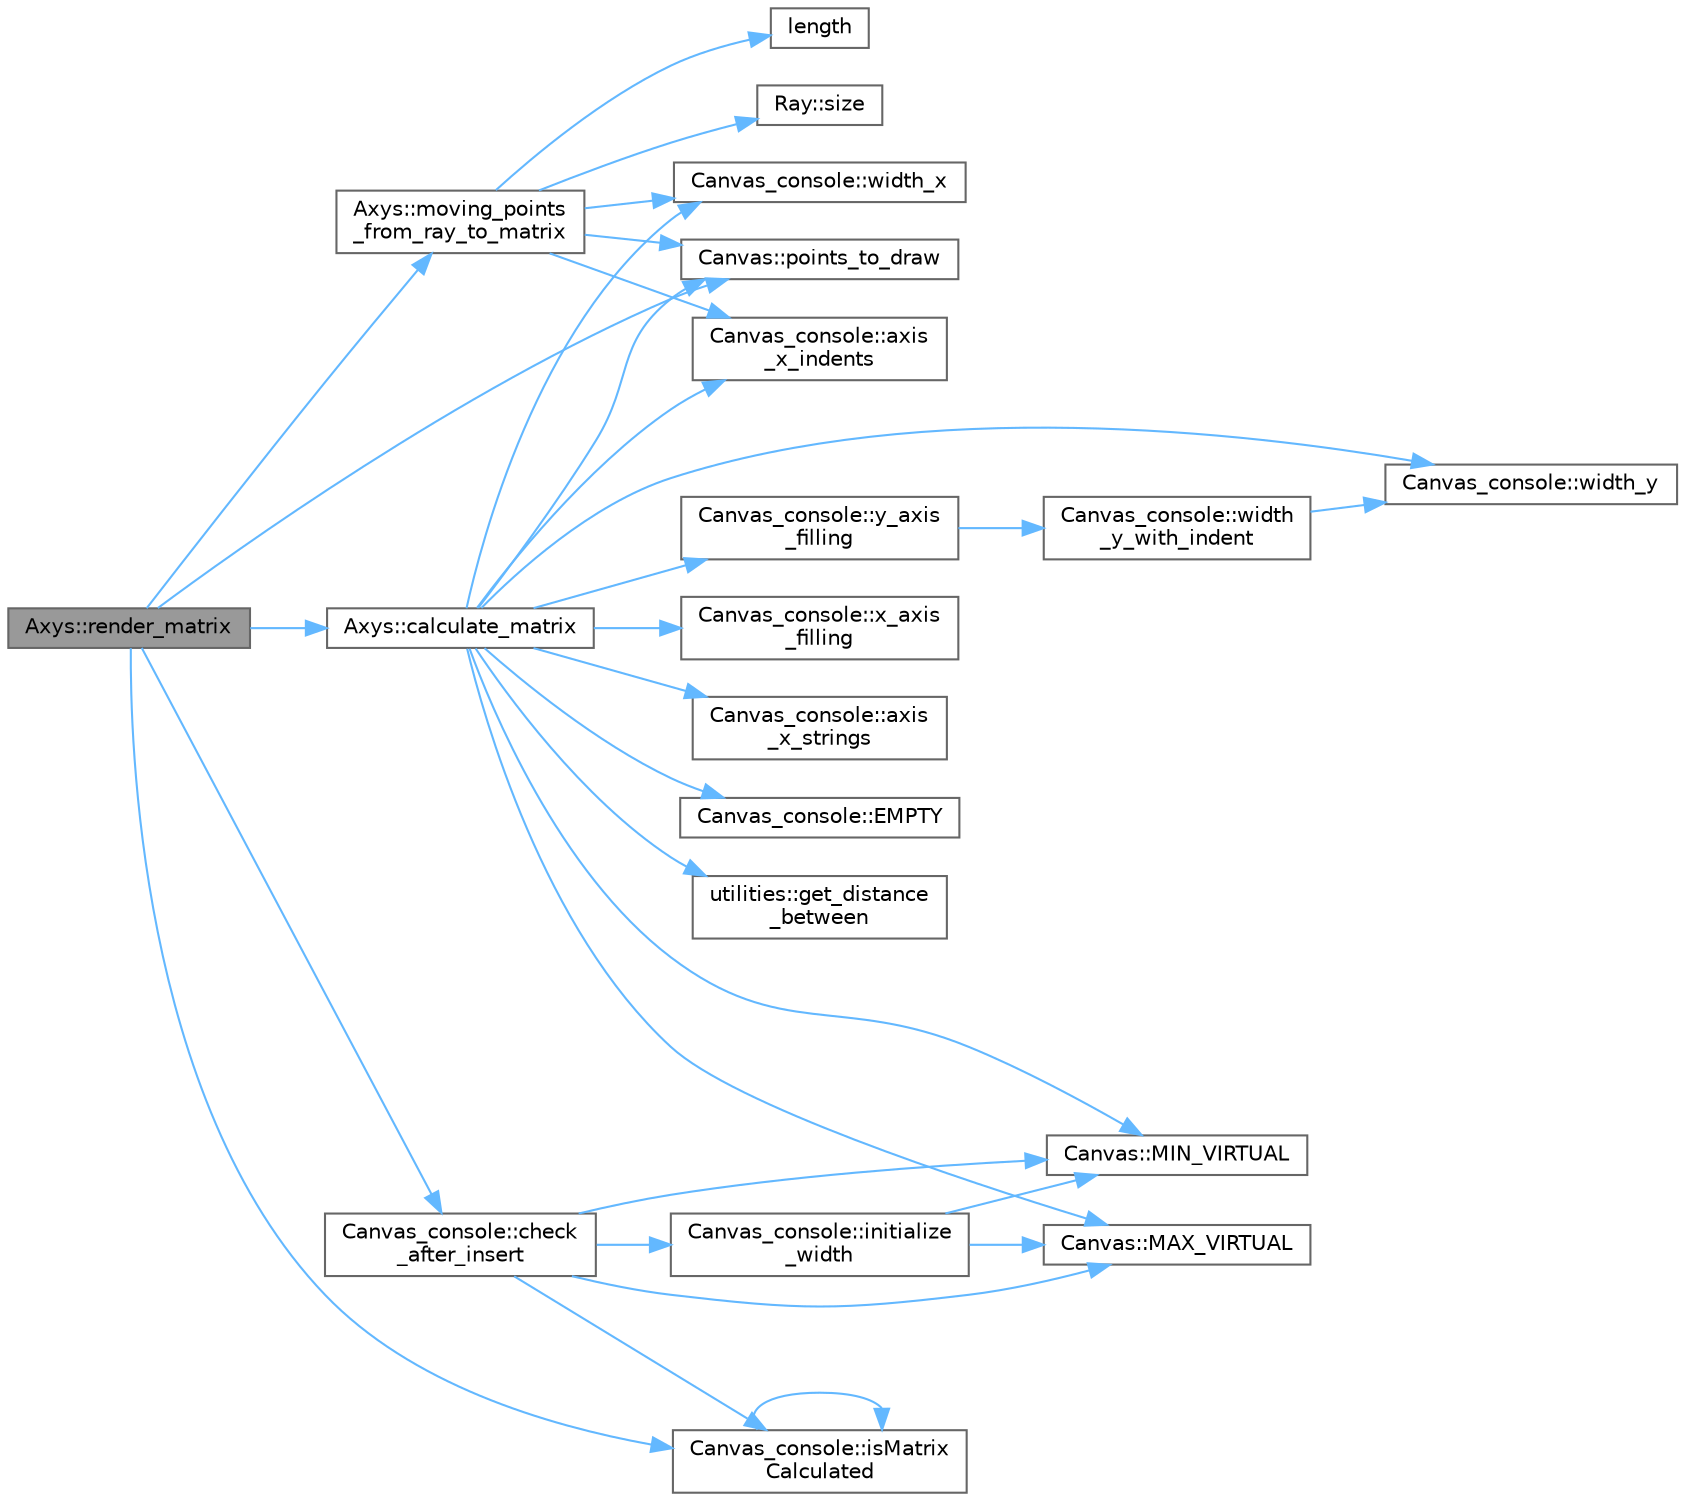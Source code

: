 digraph "Axys::render_matrix"
{
 // LATEX_PDF_SIZE
  bgcolor="transparent";
  edge [fontname=Helvetica,fontsize=10,labelfontname=Helvetica,labelfontsize=10];
  node [fontname=Helvetica,fontsize=10,shape=box,height=0.2,width=0.4];
  rankdir="LR";
  Node1 [label="Axys::render_matrix",height=0.2,width=0.4,color="gray40", fillcolor="grey60", style="filled", fontcolor="black",tooltip=" "];
  Node1 -> Node2 [color="steelblue1",style="solid"];
  Node2 [label="Axys::calculate_matrix",height=0.2,width=0.4,color="grey40", fillcolor="white", style="filled",URL="$class_axys.html#a67dc0ad103cc22b90d45fc3e0f2f4c1f",tooltip=" "];
  Node2 -> Node3 [color="steelblue1",style="solid"];
  Node3 [label="Canvas_console::axis\l_x_indents",height=0.2,width=0.4,color="grey40", fillcolor="white", style="filled",URL="$class_canvas__console.html#a415adeae61da943b0224e97016836a4f",tooltip=" "];
  Node2 -> Node4 [color="steelblue1",style="solid"];
  Node4 [label="Canvas_console::axis\l_x_strings",height=0.2,width=0.4,color="grey40", fillcolor="white", style="filled",URL="$class_canvas__console.html#ae18044ce3c68ad8e2a9cd48dfd0c31d1",tooltip=" "];
  Node2 -> Node5 [color="steelblue1",style="solid"];
  Node5 [label="Canvas_console::EMPTY",height=0.2,width=0.4,color="grey40", fillcolor="white", style="filled",URL="$class_canvas__console.html#a2565b17476e40b9e40bdb8470f9baaf5",tooltip=" "];
  Node2 -> Node6 [color="steelblue1",style="solid"];
  Node6 [label="utilities::get_distance\l_between",height=0.2,width=0.4,color="grey40", fillcolor="white", style="filled",URL="$namespaceutilities.html#a687ad287908bfb4dabcfc5696c285684",tooltip=" "];
  Node2 -> Node7 [color="steelblue1",style="solid"];
  Node7 [label="Canvas::MAX_VIRTUAL",height=0.2,width=0.4,color="grey40", fillcolor="white", style="filled",URL="$class_canvas.html#abc9fcfb1752edf58baecab4d112b32ae",tooltip=" "];
  Node2 -> Node8 [color="steelblue1",style="solid"];
  Node8 [label="Canvas::MIN_VIRTUAL",height=0.2,width=0.4,color="grey40", fillcolor="white", style="filled",URL="$class_canvas.html#af22370809c000769172b4ab018208ba2",tooltip=" "];
  Node2 -> Node9 [color="steelblue1",style="solid"];
  Node9 [label="Canvas::points_to_draw",height=0.2,width=0.4,color="grey40", fillcolor="white", style="filled",URL="$class_canvas.html#a9318d445ee6aab6bce3cd0f386c27ca1",tooltip=" "];
  Node2 -> Node10 [color="steelblue1",style="solid"];
  Node10 [label="Canvas_console::width_x",height=0.2,width=0.4,color="grey40", fillcolor="white", style="filled",URL="$class_canvas__console.html#a62060b26ad0f439a0b4b8b1a876c59ae",tooltip="!! not in the heirs?"];
  Node2 -> Node11 [color="steelblue1",style="solid"];
  Node11 [label="Canvas_console::width_y",height=0.2,width=0.4,color="grey40", fillcolor="white", style="filled",URL="$class_canvas__console.html#adbca591b938eb9be31a2ce9e83b882ae",tooltip=" "];
  Node2 -> Node12 [color="steelblue1",style="solid"];
  Node12 [label="Canvas_console::x_axis\l_filling",height=0.2,width=0.4,color="grey40", fillcolor="white", style="filled",URL="$class_canvas__console.html#afe9be96db74e70671a75e777f297b95f",tooltip=" "];
  Node2 -> Node13 [color="steelblue1",style="solid"];
  Node13 [label="Canvas_console::y_axis\l_filling",height=0.2,width=0.4,color="grey40", fillcolor="white", style="filled",URL="$class_canvas__console.html#a822dbd5e851d4f4f0ac75f16eab1feff",tooltip=" "];
  Node13 -> Node14 [color="steelblue1",style="solid"];
  Node14 [label="Canvas_console::width\l_y_with_indent",height=0.2,width=0.4,color="grey40", fillcolor="white", style="filled",URL="$class_canvas__console.html#ab5725f835e7898f3744cd129966db8e8",tooltip=" "];
  Node14 -> Node11 [color="steelblue1",style="solid"];
  Node1 -> Node15 [color="steelblue1",style="solid"];
  Node15 [label="Canvas_console::check\l_after_insert",height=0.2,width=0.4,color="grey40", fillcolor="white", style="filled",URL="$class_canvas__console.html#ac4a39ecd35779da427ad2aa276130d5b",tooltip=" "];
  Node15 -> Node16 [color="steelblue1",style="solid"];
  Node16 [label="Canvas_console::initialize\l_width",height=0.2,width=0.4,color="grey40", fillcolor="white", style="filled",URL="$class_canvas__console.html#a060001297743379cda024ebfc9d3e5cb",tooltip=" "];
  Node16 -> Node7 [color="steelblue1",style="solid"];
  Node16 -> Node8 [color="steelblue1",style="solid"];
  Node15 -> Node17 [color="steelblue1",style="solid"];
  Node17 [label="Canvas_console::isMatrix\lCalculated",height=0.2,width=0.4,color="grey40", fillcolor="white", style="filled",URL="$class_canvas__console.html#a86392d13220497c16a9e7d4afaeccf7f",tooltip=" "];
  Node17 -> Node17 [color="steelblue1",style="solid"];
  Node15 -> Node7 [color="steelblue1",style="solid"];
  Node15 -> Node8 [color="steelblue1",style="solid"];
  Node1 -> Node17 [color="steelblue1",style="solid"];
  Node1 -> Node18 [color="steelblue1",style="solid"];
  Node18 [label="Axys::moving_points\l_from_ray_to_matrix",height=0.2,width=0.4,color="grey40", fillcolor="white", style="filled",URL="$class_axys.html#a1d7ec0fbf7e2c19314ed32bcd2b82277",tooltip=" "];
  Node18 -> Node3 [color="steelblue1",style="solid"];
  Node18 -> Node19 [color="steelblue1",style="solid"];
  Node19 [label="length",height=0.2,width=0.4,color="grey40", fillcolor="white", style="filled",URL="$_point_8cpp.html#a080f7d6cc44f79a18cfd8f27fd6033ee",tooltip=" "];
  Node18 -> Node9 [color="steelblue1",style="solid"];
  Node18 -> Node20 [color="steelblue1",style="solid"];
  Node20 [label="Ray::size",height=0.2,width=0.4,color="grey40", fillcolor="white", style="filled",URL="$class_ray.html#a5433e5f6205bb963ddb43519022553b4",tooltip=" "];
  Node18 -> Node10 [color="steelblue1",style="solid"];
  Node1 -> Node9 [color="steelblue1",style="solid"];
}
